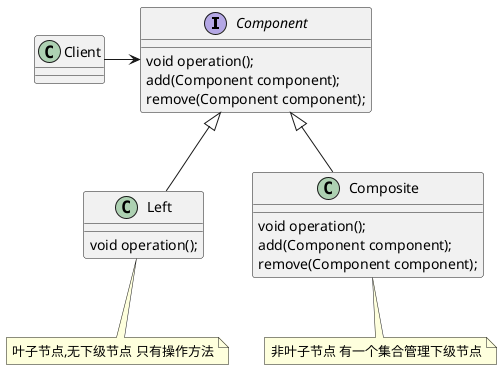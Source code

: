 @startuml

interface Component{
    void operation();
    add(Component component);
    remove(Component component);
}

class Left{
    void operation();
}
note bottom:  叶子节点,无下级节点 只有操作方法


class Composite {
    void operation();
    add(Component component);
    remove(Component component);
}
note bottom:  非叶子节点 有一个集合管理下级节点

Component <|-- Left
Component <|-- Composite
Client -> Component

@enduml